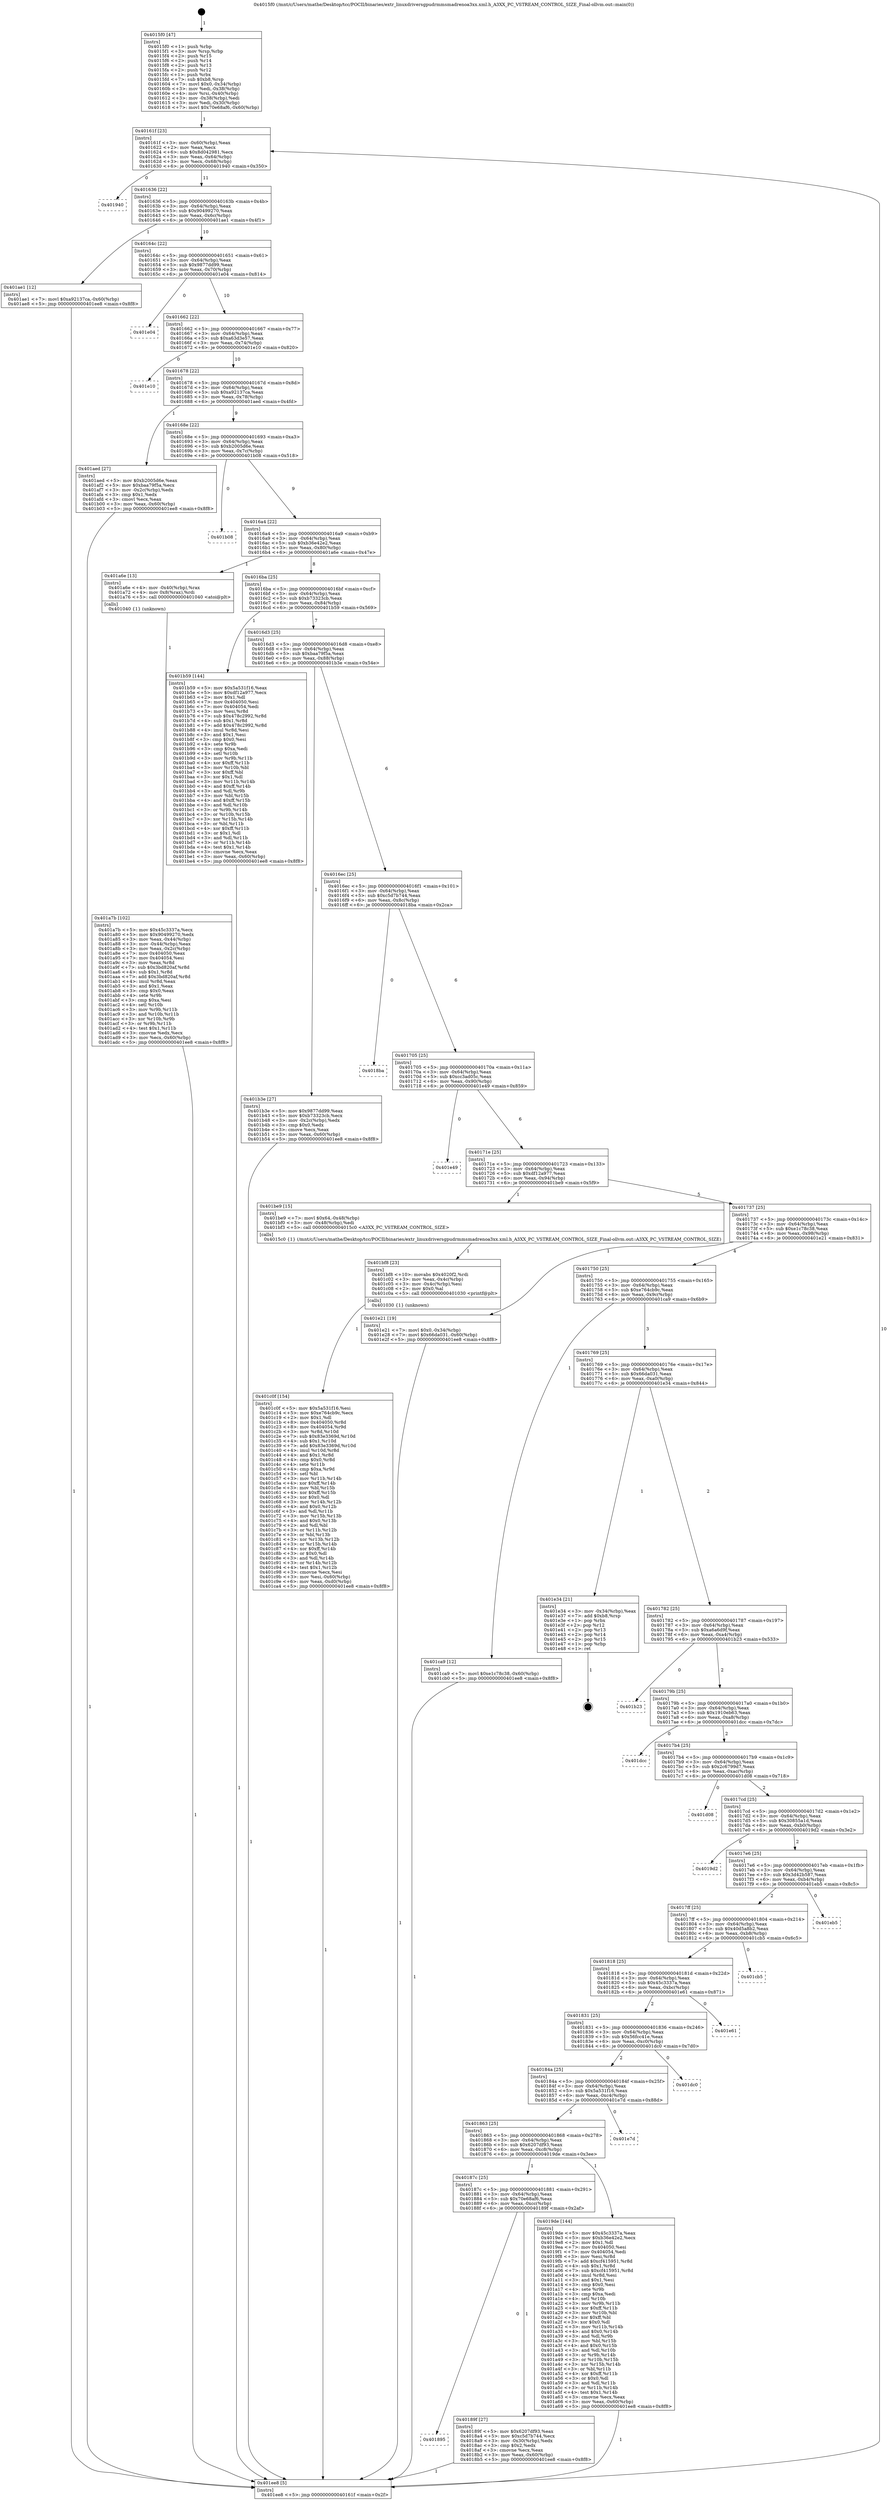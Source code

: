 digraph "0x4015f0" {
  label = "0x4015f0 (/mnt/c/Users/mathe/Desktop/tcc/POCII/binaries/extr_linuxdriversgpudrmmsmadrenoa3xx.xml.h_A3XX_PC_VSTREAM_CONTROL_SIZE_Final-ollvm.out::main(0))"
  labelloc = "t"
  node[shape=record]

  Entry [label="",width=0.3,height=0.3,shape=circle,fillcolor=black,style=filled]
  "0x40161f" [label="{
     0x40161f [23]\l
     | [instrs]\l
     &nbsp;&nbsp;0x40161f \<+3\>: mov -0x60(%rbp),%eax\l
     &nbsp;&nbsp;0x401622 \<+2\>: mov %eax,%ecx\l
     &nbsp;&nbsp;0x401624 \<+6\>: sub $0x8d042981,%ecx\l
     &nbsp;&nbsp;0x40162a \<+3\>: mov %eax,-0x64(%rbp)\l
     &nbsp;&nbsp;0x40162d \<+3\>: mov %ecx,-0x68(%rbp)\l
     &nbsp;&nbsp;0x401630 \<+6\>: je 0000000000401940 \<main+0x350\>\l
  }"]
  "0x401940" [label="{
     0x401940\l
  }", style=dashed]
  "0x401636" [label="{
     0x401636 [22]\l
     | [instrs]\l
     &nbsp;&nbsp;0x401636 \<+5\>: jmp 000000000040163b \<main+0x4b\>\l
     &nbsp;&nbsp;0x40163b \<+3\>: mov -0x64(%rbp),%eax\l
     &nbsp;&nbsp;0x40163e \<+5\>: sub $0x90499270,%eax\l
     &nbsp;&nbsp;0x401643 \<+3\>: mov %eax,-0x6c(%rbp)\l
     &nbsp;&nbsp;0x401646 \<+6\>: je 0000000000401ae1 \<main+0x4f1\>\l
  }"]
  Exit [label="",width=0.3,height=0.3,shape=circle,fillcolor=black,style=filled,peripheries=2]
  "0x401ae1" [label="{
     0x401ae1 [12]\l
     | [instrs]\l
     &nbsp;&nbsp;0x401ae1 \<+7\>: movl $0xa92137ca,-0x60(%rbp)\l
     &nbsp;&nbsp;0x401ae8 \<+5\>: jmp 0000000000401ee8 \<main+0x8f8\>\l
  }"]
  "0x40164c" [label="{
     0x40164c [22]\l
     | [instrs]\l
     &nbsp;&nbsp;0x40164c \<+5\>: jmp 0000000000401651 \<main+0x61\>\l
     &nbsp;&nbsp;0x401651 \<+3\>: mov -0x64(%rbp),%eax\l
     &nbsp;&nbsp;0x401654 \<+5\>: sub $0x9877dd99,%eax\l
     &nbsp;&nbsp;0x401659 \<+3\>: mov %eax,-0x70(%rbp)\l
     &nbsp;&nbsp;0x40165c \<+6\>: je 0000000000401e04 \<main+0x814\>\l
  }"]
  "0x401c0f" [label="{
     0x401c0f [154]\l
     | [instrs]\l
     &nbsp;&nbsp;0x401c0f \<+5\>: mov $0x5a531f16,%esi\l
     &nbsp;&nbsp;0x401c14 \<+5\>: mov $0xe764cb9c,%ecx\l
     &nbsp;&nbsp;0x401c19 \<+2\>: mov $0x1,%dl\l
     &nbsp;&nbsp;0x401c1b \<+8\>: mov 0x404050,%r8d\l
     &nbsp;&nbsp;0x401c23 \<+8\>: mov 0x404054,%r9d\l
     &nbsp;&nbsp;0x401c2b \<+3\>: mov %r8d,%r10d\l
     &nbsp;&nbsp;0x401c2e \<+7\>: sub $0x83e3369d,%r10d\l
     &nbsp;&nbsp;0x401c35 \<+4\>: sub $0x1,%r10d\l
     &nbsp;&nbsp;0x401c39 \<+7\>: add $0x83e3369d,%r10d\l
     &nbsp;&nbsp;0x401c40 \<+4\>: imul %r10d,%r8d\l
     &nbsp;&nbsp;0x401c44 \<+4\>: and $0x1,%r8d\l
     &nbsp;&nbsp;0x401c48 \<+4\>: cmp $0x0,%r8d\l
     &nbsp;&nbsp;0x401c4c \<+4\>: sete %r11b\l
     &nbsp;&nbsp;0x401c50 \<+4\>: cmp $0xa,%r9d\l
     &nbsp;&nbsp;0x401c54 \<+3\>: setl %bl\l
     &nbsp;&nbsp;0x401c57 \<+3\>: mov %r11b,%r14b\l
     &nbsp;&nbsp;0x401c5a \<+4\>: xor $0xff,%r14b\l
     &nbsp;&nbsp;0x401c5e \<+3\>: mov %bl,%r15b\l
     &nbsp;&nbsp;0x401c61 \<+4\>: xor $0xff,%r15b\l
     &nbsp;&nbsp;0x401c65 \<+3\>: xor $0x0,%dl\l
     &nbsp;&nbsp;0x401c68 \<+3\>: mov %r14b,%r12b\l
     &nbsp;&nbsp;0x401c6b \<+4\>: and $0x0,%r12b\l
     &nbsp;&nbsp;0x401c6f \<+3\>: and %dl,%r11b\l
     &nbsp;&nbsp;0x401c72 \<+3\>: mov %r15b,%r13b\l
     &nbsp;&nbsp;0x401c75 \<+4\>: and $0x0,%r13b\l
     &nbsp;&nbsp;0x401c79 \<+2\>: and %dl,%bl\l
     &nbsp;&nbsp;0x401c7b \<+3\>: or %r11b,%r12b\l
     &nbsp;&nbsp;0x401c7e \<+3\>: or %bl,%r13b\l
     &nbsp;&nbsp;0x401c81 \<+3\>: xor %r13b,%r12b\l
     &nbsp;&nbsp;0x401c84 \<+3\>: or %r15b,%r14b\l
     &nbsp;&nbsp;0x401c87 \<+4\>: xor $0xff,%r14b\l
     &nbsp;&nbsp;0x401c8b \<+3\>: or $0x0,%dl\l
     &nbsp;&nbsp;0x401c8e \<+3\>: and %dl,%r14b\l
     &nbsp;&nbsp;0x401c91 \<+3\>: or %r14b,%r12b\l
     &nbsp;&nbsp;0x401c94 \<+4\>: test $0x1,%r12b\l
     &nbsp;&nbsp;0x401c98 \<+3\>: cmovne %ecx,%esi\l
     &nbsp;&nbsp;0x401c9b \<+3\>: mov %esi,-0x60(%rbp)\l
     &nbsp;&nbsp;0x401c9e \<+6\>: mov %eax,-0xd0(%rbp)\l
     &nbsp;&nbsp;0x401ca4 \<+5\>: jmp 0000000000401ee8 \<main+0x8f8\>\l
  }"]
  "0x401e04" [label="{
     0x401e04\l
  }", style=dashed]
  "0x401662" [label="{
     0x401662 [22]\l
     | [instrs]\l
     &nbsp;&nbsp;0x401662 \<+5\>: jmp 0000000000401667 \<main+0x77\>\l
     &nbsp;&nbsp;0x401667 \<+3\>: mov -0x64(%rbp),%eax\l
     &nbsp;&nbsp;0x40166a \<+5\>: sub $0xa63d3e57,%eax\l
     &nbsp;&nbsp;0x40166f \<+3\>: mov %eax,-0x74(%rbp)\l
     &nbsp;&nbsp;0x401672 \<+6\>: je 0000000000401e10 \<main+0x820\>\l
  }"]
  "0x401bf8" [label="{
     0x401bf8 [23]\l
     | [instrs]\l
     &nbsp;&nbsp;0x401bf8 \<+10\>: movabs $0x4020f2,%rdi\l
     &nbsp;&nbsp;0x401c02 \<+3\>: mov %eax,-0x4c(%rbp)\l
     &nbsp;&nbsp;0x401c05 \<+3\>: mov -0x4c(%rbp),%esi\l
     &nbsp;&nbsp;0x401c08 \<+2\>: mov $0x0,%al\l
     &nbsp;&nbsp;0x401c0a \<+5\>: call 0000000000401030 \<printf@plt\>\l
     | [calls]\l
     &nbsp;&nbsp;0x401030 \{1\} (unknown)\l
  }"]
  "0x401e10" [label="{
     0x401e10\l
  }", style=dashed]
  "0x401678" [label="{
     0x401678 [22]\l
     | [instrs]\l
     &nbsp;&nbsp;0x401678 \<+5\>: jmp 000000000040167d \<main+0x8d\>\l
     &nbsp;&nbsp;0x40167d \<+3\>: mov -0x64(%rbp),%eax\l
     &nbsp;&nbsp;0x401680 \<+5\>: sub $0xa92137ca,%eax\l
     &nbsp;&nbsp;0x401685 \<+3\>: mov %eax,-0x78(%rbp)\l
     &nbsp;&nbsp;0x401688 \<+6\>: je 0000000000401aed \<main+0x4fd\>\l
  }"]
  "0x401a7b" [label="{
     0x401a7b [102]\l
     | [instrs]\l
     &nbsp;&nbsp;0x401a7b \<+5\>: mov $0x45c3337a,%ecx\l
     &nbsp;&nbsp;0x401a80 \<+5\>: mov $0x90499270,%edx\l
     &nbsp;&nbsp;0x401a85 \<+3\>: mov %eax,-0x44(%rbp)\l
     &nbsp;&nbsp;0x401a88 \<+3\>: mov -0x44(%rbp),%eax\l
     &nbsp;&nbsp;0x401a8b \<+3\>: mov %eax,-0x2c(%rbp)\l
     &nbsp;&nbsp;0x401a8e \<+7\>: mov 0x404050,%eax\l
     &nbsp;&nbsp;0x401a95 \<+7\>: mov 0x404054,%esi\l
     &nbsp;&nbsp;0x401a9c \<+3\>: mov %eax,%r8d\l
     &nbsp;&nbsp;0x401a9f \<+7\>: sub $0x3bd820af,%r8d\l
     &nbsp;&nbsp;0x401aa6 \<+4\>: sub $0x1,%r8d\l
     &nbsp;&nbsp;0x401aaa \<+7\>: add $0x3bd820af,%r8d\l
     &nbsp;&nbsp;0x401ab1 \<+4\>: imul %r8d,%eax\l
     &nbsp;&nbsp;0x401ab5 \<+3\>: and $0x1,%eax\l
     &nbsp;&nbsp;0x401ab8 \<+3\>: cmp $0x0,%eax\l
     &nbsp;&nbsp;0x401abb \<+4\>: sete %r9b\l
     &nbsp;&nbsp;0x401abf \<+3\>: cmp $0xa,%esi\l
     &nbsp;&nbsp;0x401ac2 \<+4\>: setl %r10b\l
     &nbsp;&nbsp;0x401ac6 \<+3\>: mov %r9b,%r11b\l
     &nbsp;&nbsp;0x401ac9 \<+3\>: and %r10b,%r11b\l
     &nbsp;&nbsp;0x401acc \<+3\>: xor %r10b,%r9b\l
     &nbsp;&nbsp;0x401acf \<+3\>: or %r9b,%r11b\l
     &nbsp;&nbsp;0x401ad2 \<+4\>: test $0x1,%r11b\l
     &nbsp;&nbsp;0x401ad6 \<+3\>: cmovne %edx,%ecx\l
     &nbsp;&nbsp;0x401ad9 \<+3\>: mov %ecx,-0x60(%rbp)\l
     &nbsp;&nbsp;0x401adc \<+5\>: jmp 0000000000401ee8 \<main+0x8f8\>\l
  }"]
  "0x401aed" [label="{
     0x401aed [27]\l
     | [instrs]\l
     &nbsp;&nbsp;0x401aed \<+5\>: mov $0xb2005d6e,%eax\l
     &nbsp;&nbsp;0x401af2 \<+5\>: mov $0xbaa79f5a,%ecx\l
     &nbsp;&nbsp;0x401af7 \<+3\>: mov -0x2c(%rbp),%edx\l
     &nbsp;&nbsp;0x401afa \<+3\>: cmp $0x1,%edx\l
     &nbsp;&nbsp;0x401afd \<+3\>: cmovl %ecx,%eax\l
     &nbsp;&nbsp;0x401b00 \<+3\>: mov %eax,-0x60(%rbp)\l
     &nbsp;&nbsp;0x401b03 \<+5\>: jmp 0000000000401ee8 \<main+0x8f8\>\l
  }"]
  "0x40168e" [label="{
     0x40168e [22]\l
     | [instrs]\l
     &nbsp;&nbsp;0x40168e \<+5\>: jmp 0000000000401693 \<main+0xa3\>\l
     &nbsp;&nbsp;0x401693 \<+3\>: mov -0x64(%rbp),%eax\l
     &nbsp;&nbsp;0x401696 \<+5\>: sub $0xb2005d6e,%eax\l
     &nbsp;&nbsp;0x40169b \<+3\>: mov %eax,-0x7c(%rbp)\l
     &nbsp;&nbsp;0x40169e \<+6\>: je 0000000000401b08 \<main+0x518\>\l
  }"]
  "0x4015f0" [label="{
     0x4015f0 [47]\l
     | [instrs]\l
     &nbsp;&nbsp;0x4015f0 \<+1\>: push %rbp\l
     &nbsp;&nbsp;0x4015f1 \<+3\>: mov %rsp,%rbp\l
     &nbsp;&nbsp;0x4015f4 \<+2\>: push %r15\l
     &nbsp;&nbsp;0x4015f6 \<+2\>: push %r14\l
     &nbsp;&nbsp;0x4015f8 \<+2\>: push %r13\l
     &nbsp;&nbsp;0x4015fa \<+2\>: push %r12\l
     &nbsp;&nbsp;0x4015fc \<+1\>: push %rbx\l
     &nbsp;&nbsp;0x4015fd \<+7\>: sub $0xb8,%rsp\l
     &nbsp;&nbsp;0x401604 \<+7\>: movl $0x0,-0x34(%rbp)\l
     &nbsp;&nbsp;0x40160b \<+3\>: mov %edi,-0x38(%rbp)\l
     &nbsp;&nbsp;0x40160e \<+4\>: mov %rsi,-0x40(%rbp)\l
     &nbsp;&nbsp;0x401612 \<+3\>: mov -0x38(%rbp),%edi\l
     &nbsp;&nbsp;0x401615 \<+3\>: mov %edi,-0x30(%rbp)\l
     &nbsp;&nbsp;0x401618 \<+7\>: movl $0x70e68af6,-0x60(%rbp)\l
  }"]
  "0x401b08" [label="{
     0x401b08\l
  }", style=dashed]
  "0x4016a4" [label="{
     0x4016a4 [22]\l
     | [instrs]\l
     &nbsp;&nbsp;0x4016a4 \<+5\>: jmp 00000000004016a9 \<main+0xb9\>\l
     &nbsp;&nbsp;0x4016a9 \<+3\>: mov -0x64(%rbp),%eax\l
     &nbsp;&nbsp;0x4016ac \<+5\>: sub $0xb36e42e2,%eax\l
     &nbsp;&nbsp;0x4016b1 \<+3\>: mov %eax,-0x80(%rbp)\l
     &nbsp;&nbsp;0x4016b4 \<+6\>: je 0000000000401a6e \<main+0x47e\>\l
  }"]
  "0x401ee8" [label="{
     0x401ee8 [5]\l
     | [instrs]\l
     &nbsp;&nbsp;0x401ee8 \<+5\>: jmp 000000000040161f \<main+0x2f\>\l
  }"]
  "0x401a6e" [label="{
     0x401a6e [13]\l
     | [instrs]\l
     &nbsp;&nbsp;0x401a6e \<+4\>: mov -0x40(%rbp),%rax\l
     &nbsp;&nbsp;0x401a72 \<+4\>: mov 0x8(%rax),%rdi\l
     &nbsp;&nbsp;0x401a76 \<+5\>: call 0000000000401040 \<atoi@plt\>\l
     | [calls]\l
     &nbsp;&nbsp;0x401040 \{1\} (unknown)\l
  }"]
  "0x4016ba" [label="{
     0x4016ba [25]\l
     | [instrs]\l
     &nbsp;&nbsp;0x4016ba \<+5\>: jmp 00000000004016bf \<main+0xcf\>\l
     &nbsp;&nbsp;0x4016bf \<+3\>: mov -0x64(%rbp),%eax\l
     &nbsp;&nbsp;0x4016c2 \<+5\>: sub $0xb73323cb,%eax\l
     &nbsp;&nbsp;0x4016c7 \<+6\>: mov %eax,-0x84(%rbp)\l
     &nbsp;&nbsp;0x4016cd \<+6\>: je 0000000000401b59 \<main+0x569\>\l
  }"]
  "0x401895" [label="{
     0x401895\l
  }", style=dashed]
  "0x401b59" [label="{
     0x401b59 [144]\l
     | [instrs]\l
     &nbsp;&nbsp;0x401b59 \<+5\>: mov $0x5a531f16,%eax\l
     &nbsp;&nbsp;0x401b5e \<+5\>: mov $0xdf12a977,%ecx\l
     &nbsp;&nbsp;0x401b63 \<+2\>: mov $0x1,%dl\l
     &nbsp;&nbsp;0x401b65 \<+7\>: mov 0x404050,%esi\l
     &nbsp;&nbsp;0x401b6c \<+7\>: mov 0x404054,%edi\l
     &nbsp;&nbsp;0x401b73 \<+3\>: mov %esi,%r8d\l
     &nbsp;&nbsp;0x401b76 \<+7\>: sub $0x478c2992,%r8d\l
     &nbsp;&nbsp;0x401b7d \<+4\>: sub $0x1,%r8d\l
     &nbsp;&nbsp;0x401b81 \<+7\>: add $0x478c2992,%r8d\l
     &nbsp;&nbsp;0x401b88 \<+4\>: imul %r8d,%esi\l
     &nbsp;&nbsp;0x401b8c \<+3\>: and $0x1,%esi\l
     &nbsp;&nbsp;0x401b8f \<+3\>: cmp $0x0,%esi\l
     &nbsp;&nbsp;0x401b92 \<+4\>: sete %r9b\l
     &nbsp;&nbsp;0x401b96 \<+3\>: cmp $0xa,%edi\l
     &nbsp;&nbsp;0x401b99 \<+4\>: setl %r10b\l
     &nbsp;&nbsp;0x401b9d \<+3\>: mov %r9b,%r11b\l
     &nbsp;&nbsp;0x401ba0 \<+4\>: xor $0xff,%r11b\l
     &nbsp;&nbsp;0x401ba4 \<+3\>: mov %r10b,%bl\l
     &nbsp;&nbsp;0x401ba7 \<+3\>: xor $0xff,%bl\l
     &nbsp;&nbsp;0x401baa \<+3\>: xor $0x1,%dl\l
     &nbsp;&nbsp;0x401bad \<+3\>: mov %r11b,%r14b\l
     &nbsp;&nbsp;0x401bb0 \<+4\>: and $0xff,%r14b\l
     &nbsp;&nbsp;0x401bb4 \<+3\>: and %dl,%r9b\l
     &nbsp;&nbsp;0x401bb7 \<+3\>: mov %bl,%r15b\l
     &nbsp;&nbsp;0x401bba \<+4\>: and $0xff,%r15b\l
     &nbsp;&nbsp;0x401bbe \<+3\>: and %dl,%r10b\l
     &nbsp;&nbsp;0x401bc1 \<+3\>: or %r9b,%r14b\l
     &nbsp;&nbsp;0x401bc4 \<+3\>: or %r10b,%r15b\l
     &nbsp;&nbsp;0x401bc7 \<+3\>: xor %r15b,%r14b\l
     &nbsp;&nbsp;0x401bca \<+3\>: or %bl,%r11b\l
     &nbsp;&nbsp;0x401bcd \<+4\>: xor $0xff,%r11b\l
     &nbsp;&nbsp;0x401bd1 \<+3\>: or $0x1,%dl\l
     &nbsp;&nbsp;0x401bd4 \<+3\>: and %dl,%r11b\l
     &nbsp;&nbsp;0x401bd7 \<+3\>: or %r11b,%r14b\l
     &nbsp;&nbsp;0x401bda \<+4\>: test $0x1,%r14b\l
     &nbsp;&nbsp;0x401bde \<+3\>: cmovne %ecx,%eax\l
     &nbsp;&nbsp;0x401be1 \<+3\>: mov %eax,-0x60(%rbp)\l
     &nbsp;&nbsp;0x401be4 \<+5\>: jmp 0000000000401ee8 \<main+0x8f8\>\l
  }"]
  "0x4016d3" [label="{
     0x4016d3 [25]\l
     | [instrs]\l
     &nbsp;&nbsp;0x4016d3 \<+5\>: jmp 00000000004016d8 \<main+0xe8\>\l
     &nbsp;&nbsp;0x4016d8 \<+3\>: mov -0x64(%rbp),%eax\l
     &nbsp;&nbsp;0x4016db \<+5\>: sub $0xbaa79f5a,%eax\l
     &nbsp;&nbsp;0x4016e0 \<+6\>: mov %eax,-0x88(%rbp)\l
     &nbsp;&nbsp;0x4016e6 \<+6\>: je 0000000000401b3e \<main+0x54e\>\l
  }"]
  "0x40189f" [label="{
     0x40189f [27]\l
     | [instrs]\l
     &nbsp;&nbsp;0x40189f \<+5\>: mov $0x6207df93,%eax\l
     &nbsp;&nbsp;0x4018a4 \<+5\>: mov $0xc5d7b744,%ecx\l
     &nbsp;&nbsp;0x4018a9 \<+3\>: mov -0x30(%rbp),%edx\l
     &nbsp;&nbsp;0x4018ac \<+3\>: cmp $0x2,%edx\l
     &nbsp;&nbsp;0x4018af \<+3\>: cmovne %ecx,%eax\l
     &nbsp;&nbsp;0x4018b2 \<+3\>: mov %eax,-0x60(%rbp)\l
     &nbsp;&nbsp;0x4018b5 \<+5\>: jmp 0000000000401ee8 \<main+0x8f8\>\l
  }"]
  "0x401b3e" [label="{
     0x401b3e [27]\l
     | [instrs]\l
     &nbsp;&nbsp;0x401b3e \<+5\>: mov $0x9877dd99,%eax\l
     &nbsp;&nbsp;0x401b43 \<+5\>: mov $0xb73323cb,%ecx\l
     &nbsp;&nbsp;0x401b48 \<+3\>: mov -0x2c(%rbp),%edx\l
     &nbsp;&nbsp;0x401b4b \<+3\>: cmp $0x0,%edx\l
     &nbsp;&nbsp;0x401b4e \<+3\>: cmove %ecx,%eax\l
     &nbsp;&nbsp;0x401b51 \<+3\>: mov %eax,-0x60(%rbp)\l
     &nbsp;&nbsp;0x401b54 \<+5\>: jmp 0000000000401ee8 \<main+0x8f8\>\l
  }"]
  "0x4016ec" [label="{
     0x4016ec [25]\l
     | [instrs]\l
     &nbsp;&nbsp;0x4016ec \<+5\>: jmp 00000000004016f1 \<main+0x101\>\l
     &nbsp;&nbsp;0x4016f1 \<+3\>: mov -0x64(%rbp),%eax\l
     &nbsp;&nbsp;0x4016f4 \<+5\>: sub $0xc5d7b744,%eax\l
     &nbsp;&nbsp;0x4016f9 \<+6\>: mov %eax,-0x8c(%rbp)\l
     &nbsp;&nbsp;0x4016ff \<+6\>: je 00000000004018ba \<main+0x2ca\>\l
  }"]
  "0x40187c" [label="{
     0x40187c [25]\l
     | [instrs]\l
     &nbsp;&nbsp;0x40187c \<+5\>: jmp 0000000000401881 \<main+0x291\>\l
     &nbsp;&nbsp;0x401881 \<+3\>: mov -0x64(%rbp),%eax\l
     &nbsp;&nbsp;0x401884 \<+5\>: sub $0x70e68af6,%eax\l
     &nbsp;&nbsp;0x401889 \<+6\>: mov %eax,-0xcc(%rbp)\l
     &nbsp;&nbsp;0x40188f \<+6\>: je 000000000040189f \<main+0x2af\>\l
  }"]
  "0x4018ba" [label="{
     0x4018ba\l
  }", style=dashed]
  "0x401705" [label="{
     0x401705 [25]\l
     | [instrs]\l
     &nbsp;&nbsp;0x401705 \<+5\>: jmp 000000000040170a \<main+0x11a\>\l
     &nbsp;&nbsp;0x40170a \<+3\>: mov -0x64(%rbp),%eax\l
     &nbsp;&nbsp;0x40170d \<+5\>: sub $0xcc3ad05c,%eax\l
     &nbsp;&nbsp;0x401712 \<+6\>: mov %eax,-0x90(%rbp)\l
     &nbsp;&nbsp;0x401718 \<+6\>: je 0000000000401e49 \<main+0x859\>\l
  }"]
  "0x4019de" [label="{
     0x4019de [144]\l
     | [instrs]\l
     &nbsp;&nbsp;0x4019de \<+5\>: mov $0x45c3337a,%eax\l
     &nbsp;&nbsp;0x4019e3 \<+5\>: mov $0xb36e42e2,%ecx\l
     &nbsp;&nbsp;0x4019e8 \<+2\>: mov $0x1,%dl\l
     &nbsp;&nbsp;0x4019ea \<+7\>: mov 0x404050,%esi\l
     &nbsp;&nbsp;0x4019f1 \<+7\>: mov 0x404054,%edi\l
     &nbsp;&nbsp;0x4019f8 \<+3\>: mov %esi,%r8d\l
     &nbsp;&nbsp;0x4019fb \<+7\>: add $0xcf415951,%r8d\l
     &nbsp;&nbsp;0x401a02 \<+4\>: sub $0x1,%r8d\l
     &nbsp;&nbsp;0x401a06 \<+7\>: sub $0xcf415951,%r8d\l
     &nbsp;&nbsp;0x401a0d \<+4\>: imul %r8d,%esi\l
     &nbsp;&nbsp;0x401a11 \<+3\>: and $0x1,%esi\l
     &nbsp;&nbsp;0x401a14 \<+3\>: cmp $0x0,%esi\l
     &nbsp;&nbsp;0x401a17 \<+4\>: sete %r9b\l
     &nbsp;&nbsp;0x401a1b \<+3\>: cmp $0xa,%edi\l
     &nbsp;&nbsp;0x401a1e \<+4\>: setl %r10b\l
     &nbsp;&nbsp;0x401a22 \<+3\>: mov %r9b,%r11b\l
     &nbsp;&nbsp;0x401a25 \<+4\>: xor $0xff,%r11b\l
     &nbsp;&nbsp;0x401a29 \<+3\>: mov %r10b,%bl\l
     &nbsp;&nbsp;0x401a2c \<+3\>: xor $0xff,%bl\l
     &nbsp;&nbsp;0x401a2f \<+3\>: xor $0x0,%dl\l
     &nbsp;&nbsp;0x401a32 \<+3\>: mov %r11b,%r14b\l
     &nbsp;&nbsp;0x401a35 \<+4\>: and $0x0,%r14b\l
     &nbsp;&nbsp;0x401a39 \<+3\>: and %dl,%r9b\l
     &nbsp;&nbsp;0x401a3c \<+3\>: mov %bl,%r15b\l
     &nbsp;&nbsp;0x401a3f \<+4\>: and $0x0,%r15b\l
     &nbsp;&nbsp;0x401a43 \<+3\>: and %dl,%r10b\l
     &nbsp;&nbsp;0x401a46 \<+3\>: or %r9b,%r14b\l
     &nbsp;&nbsp;0x401a49 \<+3\>: or %r10b,%r15b\l
     &nbsp;&nbsp;0x401a4c \<+3\>: xor %r15b,%r14b\l
     &nbsp;&nbsp;0x401a4f \<+3\>: or %bl,%r11b\l
     &nbsp;&nbsp;0x401a52 \<+4\>: xor $0xff,%r11b\l
     &nbsp;&nbsp;0x401a56 \<+3\>: or $0x0,%dl\l
     &nbsp;&nbsp;0x401a59 \<+3\>: and %dl,%r11b\l
     &nbsp;&nbsp;0x401a5c \<+3\>: or %r11b,%r14b\l
     &nbsp;&nbsp;0x401a5f \<+4\>: test $0x1,%r14b\l
     &nbsp;&nbsp;0x401a63 \<+3\>: cmovne %ecx,%eax\l
     &nbsp;&nbsp;0x401a66 \<+3\>: mov %eax,-0x60(%rbp)\l
     &nbsp;&nbsp;0x401a69 \<+5\>: jmp 0000000000401ee8 \<main+0x8f8\>\l
  }"]
  "0x401e49" [label="{
     0x401e49\l
  }", style=dashed]
  "0x40171e" [label="{
     0x40171e [25]\l
     | [instrs]\l
     &nbsp;&nbsp;0x40171e \<+5\>: jmp 0000000000401723 \<main+0x133\>\l
     &nbsp;&nbsp;0x401723 \<+3\>: mov -0x64(%rbp),%eax\l
     &nbsp;&nbsp;0x401726 \<+5\>: sub $0xdf12a977,%eax\l
     &nbsp;&nbsp;0x40172b \<+6\>: mov %eax,-0x94(%rbp)\l
     &nbsp;&nbsp;0x401731 \<+6\>: je 0000000000401be9 \<main+0x5f9\>\l
  }"]
  "0x401863" [label="{
     0x401863 [25]\l
     | [instrs]\l
     &nbsp;&nbsp;0x401863 \<+5\>: jmp 0000000000401868 \<main+0x278\>\l
     &nbsp;&nbsp;0x401868 \<+3\>: mov -0x64(%rbp),%eax\l
     &nbsp;&nbsp;0x40186b \<+5\>: sub $0x6207df93,%eax\l
     &nbsp;&nbsp;0x401870 \<+6\>: mov %eax,-0xc8(%rbp)\l
     &nbsp;&nbsp;0x401876 \<+6\>: je 00000000004019de \<main+0x3ee\>\l
  }"]
  "0x401be9" [label="{
     0x401be9 [15]\l
     | [instrs]\l
     &nbsp;&nbsp;0x401be9 \<+7\>: movl $0x64,-0x48(%rbp)\l
     &nbsp;&nbsp;0x401bf0 \<+3\>: mov -0x48(%rbp),%edi\l
     &nbsp;&nbsp;0x401bf3 \<+5\>: call 00000000004015c0 \<A3XX_PC_VSTREAM_CONTROL_SIZE\>\l
     | [calls]\l
     &nbsp;&nbsp;0x4015c0 \{1\} (/mnt/c/Users/mathe/Desktop/tcc/POCII/binaries/extr_linuxdriversgpudrmmsmadrenoa3xx.xml.h_A3XX_PC_VSTREAM_CONTROL_SIZE_Final-ollvm.out::A3XX_PC_VSTREAM_CONTROL_SIZE)\l
  }"]
  "0x401737" [label="{
     0x401737 [25]\l
     | [instrs]\l
     &nbsp;&nbsp;0x401737 \<+5\>: jmp 000000000040173c \<main+0x14c\>\l
     &nbsp;&nbsp;0x40173c \<+3\>: mov -0x64(%rbp),%eax\l
     &nbsp;&nbsp;0x40173f \<+5\>: sub $0xe1c78c38,%eax\l
     &nbsp;&nbsp;0x401744 \<+6\>: mov %eax,-0x98(%rbp)\l
     &nbsp;&nbsp;0x40174a \<+6\>: je 0000000000401e21 \<main+0x831\>\l
  }"]
  "0x401e7d" [label="{
     0x401e7d\l
  }", style=dashed]
  "0x401e21" [label="{
     0x401e21 [19]\l
     | [instrs]\l
     &nbsp;&nbsp;0x401e21 \<+7\>: movl $0x0,-0x34(%rbp)\l
     &nbsp;&nbsp;0x401e28 \<+7\>: movl $0x66da031,-0x60(%rbp)\l
     &nbsp;&nbsp;0x401e2f \<+5\>: jmp 0000000000401ee8 \<main+0x8f8\>\l
  }"]
  "0x401750" [label="{
     0x401750 [25]\l
     | [instrs]\l
     &nbsp;&nbsp;0x401750 \<+5\>: jmp 0000000000401755 \<main+0x165\>\l
     &nbsp;&nbsp;0x401755 \<+3\>: mov -0x64(%rbp),%eax\l
     &nbsp;&nbsp;0x401758 \<+5\>: sub $0xe764cb9c,%eax\l
     &nbsp;&nbsp;0x40175d \<+6\>: mov %eax,-0x9c(%rbp)\l
     &nbsp;&nbsp;0x401763 \<+6\>: je 0000000000401ca9 \<main+0x6b9\>\l
  }"]
  "0x40184a" [label="{
     0x40184a [25]\l
     | [instrs]\l
     &nbsp;&nbsp;0x40184a \<+5\>: jmp 000000000040184f \<main+0x25f\>\l
     &nbsp;&nbsp;0x40184f \<+3\>: mov -0x64(%rbp),%eax\l
     &nbsp;&nbsp;0x401852 \<+5\>: sub $0x5a531f16,%eax\l
     &nbsp;&nbsp;0x401857 \<+6\>: mov %eax,-0xc4(%rbp)\l
     &nbsp;&nbsp;0x40185d \<+6\>: je 0000000000401e7d \<main+0x88d\>\l
  }"]
  "0x401ca9" [label="{
     0x401ca9 [12]\l
     | [instrs]\l
     &nbsp;&nbsp;0x401ca9 \<+7\>: movl $0xe1c78c38,-0x60(%rbp)\l
     &nbsp;&nbsp;0x401cb0 \<+5\>: jmp 0000000000401ee8 \<main+0x8f8\>\l
  }"]
  "0x401769" [label="{
     0x401769 [25]\l
     | [instrs]\l
     &nbsp;&nbsp;0x401769 \<+5\>: jmp 000000000040176e \<main+0x17e\>\l
     &nbsp;&nbsp;0x40176e \<+3\>: mov -0x64(%rbp),%eax\l
     &nbsp;&nbsp;0x401771 \<+5\>: sub $0x66da031,%eax\l
     &nbsp;&nbsp;0x401776 \<+6\>: mov %eax,-0xa0(%rbp)\l
     &nbsp;&nbsp;0x40177c \<+6\>: je 0000000000401e34 \<main+0x844\>\l
  }"]
  "0x401dc0" [label="{
     0x401dc0\l
  }", style=dashed]
  "0x401e34" [label="{
     0x401e34 [21]\l
     | [instrs]\l
     &nbsp;&nbsp;0x401e34 \<+3\>: mov -0x34(%rbp),%eax\l
     &nbsp;&nbsp;0x401e37 \<+7\>: add $0xb8,%rsp\l
     &nbsp;&nbsp;0x401e3e \<+1\>: pop %rbx\l
     &nbsp;&nbsp;0x401e3f \<+2\>: pop %r12\l
     &nbsp;&nbsp;0x401e41 \<+2\>: pop %r13\l
     &nbsp;&nbsp;0x401e43 \<+2\>: pop %r14\l
     &nbsp;&nbsp;0x401e45 \<+2\>: pop %r15\l
     &nbsp;&nbsp;0x401e47 \<+1\>: pop %rbp\l
     &nbsp;&nbsp;0x401e48 \<+1\>: ret\l
  }"]
  "0x401782" [label="{
     0x401782 [25]\l
     | [instrs]\l
     &nbsp;&nbsp;0x401782 \<+5\>: jmp 0000000000401787 \<main+0x197\>\l
     &nbsp;&nbsp;0x401787 \<+3\>: mov -0x64(%rbp),%eax\l
     &nbsp;&nbsp;0x40178a \<+5\>: sub $0xa6a6d9f,%eax\l
     &nbsp;&nbsp;0x40178f \<+6\>: mov %eax,-0xa4(%rbp)\l
     &nbsp;&nbsp;0x401795 \<+6\>: je 0000000000401b23 \<main+0x533\>\l
  }"]
  "0x401831" [label="{
     0x401831 [25]\l
     | [instrs]\l
     &nbsp;&nbsp;0x401831 \<+5\>: jmp 0000000000401836 \<main+0x246\>\l
     &nbsp;&nbsp;0x401836 \<+3\>: mov -0x64(%rbp),%eax\l
     &nbsp;&nbsp;0x401839 \<+5\>: sub $0x56fcc41e,%eax\l
     &nbsp;&nbsp;0x40183e \<+6\>: mov %eax,-0xc0(%rbp)\l
     &nbsp;&nbsp;0x401844 \<+6\>: je 0000000000401dc0 \<main+0x7d0\>\l
  }"]
  "0x401b23" [label="{
     0x401b23\l
  }", style=dashed]
  "0x40179b" [label="{
     0x40179b [25]\l
     | [instrs]\l
     &nbsp;&nbsp;0x40179b \<+5\>: jmp 00000000004017a0 \<main+0x1b0\>\l
     &nbsp;&nbsp;0x4017a0 \<+3\>: mov -0x64(%rbp),%eax\l
     &nbsp;&nbsp;0x4017a3 \<+5\>: sub $0x1910eb63,%eax\l
     &nbsp;&nbsp;0x4017a8 \<+6\>: mov %eax,-0xa8(%rbp)\l
     &nbsp;&nbsp;0x4017ae \<+6\>: je 0000000000401dcc \<main+0x7dc\>\l
  }"]
  "0x401e61" [label="{
     0x401e61\l
  }", style=dashed]
  "0x401dcc" [label="{
     0x401dcc\l
  }", style=dashed]
  "0x4017b4" [label="{
     0x4017b4 [25]\l
     | [instrs]\l
     &nbsp;&nbsp;0x4017b4 \<+5\>: jmp 00000000004017b9 \<main+0x1c9\>\l
     &nbsp;&nbsp;0x4017b9 \<+3\>: mov -0x64(%rbp),%eax\l
     &nbsp;&nbsp;0x4017bc \<+5\>: sub $0x2c6799d7,%eax\l
     &nbsp;&nbsp;0x4017c1 \<+6\>: mov %eax,-0xac(%rbp)\l
     &nbsp;&nbsp;0x4017c7 \<+6\>: je 0000000000401d08 \<main+0x718\>\l
  }"]
  "0x401818" [label="{
     0x401818 [25]\l
     | [instrs]\l
     &nbsp;&nbsp;0x401818 \<+5\>: jmp 000000000040181d \<main+0x22d\>\l
     &nbsp;&nbsp;0x40181d \<+3\>: mov -0x64(%rbp),%eax\l
     &nbsp;&nbsp;0x401820 \<+5\>: sub $0x45c3337a,%eax\l
     &nbsp;&nbsp;0x401825 \<+6\>: mov %eax,-0xbc(%rbp)\l
     &nbsp;&nbsp;0x40182b \<+6\>: je 0000000000401e61 \<main+0x871\>\l
  }"]
  "0x401d08" [label="{
     0x401d08\l
  }", style=dashed]
  "0x4017cd" [label="{
     0x4017cd [25]\l
     | [instrs]\l
     &nbsp;&nbsp;0x4017cd \<+5\>: jmp 00000000004017d2 \<main+0x1e2\>\l
     &nbsp;&nbsp;0x4017d2 \<+3\>: mov -0x64(%rbp),%eax\l
     &nbsp;&nbsp;0x4017d5 \<+5\>: sub $0x30855a1d,%eax\l
     &nbsp;&nbsp;0x4017da \<+6\>: mov %eax,-0xb0(%rbp)\l
     &nbsp;&nbsp;0x4017e0 \<+6\>: je 00000000004019d2 \<main+0x3e2\>\l
  }"]
  "0x401cb5" [label="{
     0x401cb5\l
  }", style=dashed]
  "0x4019d2" [label="{
     0x4019d2\l
  }", style=dashed]
  "0x4017e6" [label="{
     0x4017e6 [25]\l
     | [instrs]\l
     &nbsp;&nbsp;0x4017e6 \<+5\>: jmp 00000000004017eb \<main+0x1fb\>\l
     &nbsp;&nbsp;0x4017eb \<+3\>: mov -0x64(%rbp),%eax\l
     &nbsp;&nbsp;0x4017ee \<+5\>: sub $0x3d42b587,%eax\l
     &nbsp;&nbsp;0x4017f3 \<+6\>: mov %eax,-0xb4(%rbp)\l
     &nbsp;&nbsp;0x4017f9 \<+6\>: je 0000000000401eb5 \<main+0x8c5\>\l
  }"]
  "0x4017ff" [label="{
     0x4017ff [25]\l
     | [instrs]\l
     &nbsp;&nbsp;0x4017ff \<+5\>: jmp 0000000000401804 \<main+0x214\>\l
     &nbsp;&nbsp;0x401804 \<+3\>: mov -0x64(%rbp),%eax\l
     &nbsp;&nbsp;0x401807 \<+5\>: sub $0x40d5a8b2,%eax\l
     &nbsp;&nbsp;0x40180c \<+6\>: mov %eax,-0xb8(%rbp)\l
     &nbsp;&nbsp;0x401812 \<+6\>: je 0000000000401cb5 \<main+0x6c5\>\l
  }"]
  "0x401eb5" [label="{
     0x401eb5\l
  }", style=dashed]
  Entry -> "0x4015f0" [label=" 1"]
  "0x40161f" -> "0x401940" [label=" 0"]
  "0x40161f" -> "0x401636" [label=" 11"]
  "0x401e34" -> Exit [label=" 1"]
  "0x401636" -> "0x401ae1" [label=" 1"]
  "0x401636" -> "0x40164c" [label=" 10"]
  "0x401e21" -> "0x401ee8" [label=" 1"]
  "0x40164c" -> "0x401e04" [label=" 0"]
  "0x40164c" -> "0x401662" [label=" 10"]
  "0x401ca9" -> "0x401ee8" [label=" 1"]
  "0x401662" -> "0x401e10" [label=" 0"]
  "0x401662" -> "0x401678" [label=" 10"]
  "0x401c0f" -> "0x401ee8" [label=" 1"]
  "0x401678" -> "0x401aed" [label=" 1"]
  "0x401678" -> "0x40168e" [label=" 9"]
  "0x401bf8" -> "0x401c0f" [label=" 1"]
  "0x40168e" -> "0x401b08" [label=" 0"]
  "0x40168e" -> "0x4016a4" [label=" 9"]
  "0x401be9" -> "0x401bf8" [label=" 1"]
  "0x4016a4" -> "0x401a6e" [label=" 1"]
  "0x4016a4" -> "0x4016ba" [label=" 8"]
  "0x401b59" -> "0x401ee8" [label=" 1"]
  "0x4016ba" -> "0x401b59" [label=" 1"]
  "0x4016ba" -> "0x4016d3" [label=" 7"]
  "0x401b3e" -> "0x401ee8" [label=" 1"]
  "0x4016d3" -> "0x401b3e" [label=" 1"]
  "0x4016d3" -> "0x4016ec" [label=" 6"]
  "0x401aed" -> "0x401ee8" [label=" 1"]
  "0x4016ec" -> "0x4018ba" [label=" 0"]
  "0x4016ec" -> "0x401705" [label=" 6"]
  "0x401a7b" -> "0x401ee8" [label=" 1"]
  "0x401705" -> "0x401e49" [label=" 0"]
  "0x401705" -> "0x40171e" [label=" 6"]
  "0x401a6e" -> "0x401a7b" [label=" 1"]
  "0x40171e" -> "0x401be9" [label=" 1"]
  "0x40171e" -> "0x401737" [label=" 5"]
  "0x401ee8" -> "0x40161f" [label=" 10"]
  "0x401737" -> "0x401e21" [label=" 1"]
  "0x401737" -> "0x401750" [label=" 4"]
  "0x4015f0" -> "0x40161f" [label=" 1"]
  "0x401750" -> "0x401ca9" [label=" 1"]
  "0x401750" -> "0x401769" [label=" 3"]
  "0x40187c" -> "0x401895" [label=" 0"]
  "0x401769" -> "0x401e34" [label=" 1"]
  "0x401769" -> "0x401782" [label=" 2"]
  "0x40187c" -> "0x40189f" [label=" 1"]
  "0x401782" -> "0x401b23" [label=" 0"]
  "0x401782" -> "0x40179b" [label=" 2"]
  "0x401863" -> "0x40187c" [label=" 1"]
  "0x40179b" -> "0x401dcc" [label=" 0"]
  "0x40179b" -> "0x4017b4" [label=" 2"]
  "0x401863" -> "0x4019de" [label=" 1"]
  "0x4017b4" -> "0x401d08" [label=" 0"]
  "0x4017b4" -> "0x4017cd" [label=" 2"]
  "0x40184a" -> "0x401863" [label=" 2"]
  "0x4017cd" -> "0x4019d2" [label=" 0"]
  "0x4017cd" -> "0x4017e6" [label=" 2"]
  "0x40184a" -> "0x401e7d" [label=" 0"]
  "0x4017e6" -> "0x401eb5" [label=" 0"]
  "0x4017e6" -> "0x4017ff" [label=" 2"]
  "0x40189f" -> "0x401ee8" [label=" 1"]
  "0x4017ff" -> "0x401cb5" [label=" 0"]
  "0x4017ff" -> "0x401818" [label=" 2"]
  "0x4019de" -> "0x401ee8" [label=" 1"]
  "0x401818" -> "0x401e61" [label=" 0"]
  "0x401818" -> "0x401831" [label=" 2"]
  "0x401ae1" -> "0x401ee8" [label=" 1"]
  "0x401831" -> "0x401dc0" [label=" 0"]
  "0x401831" -> "0x40184a" [label=" 2"]
}
